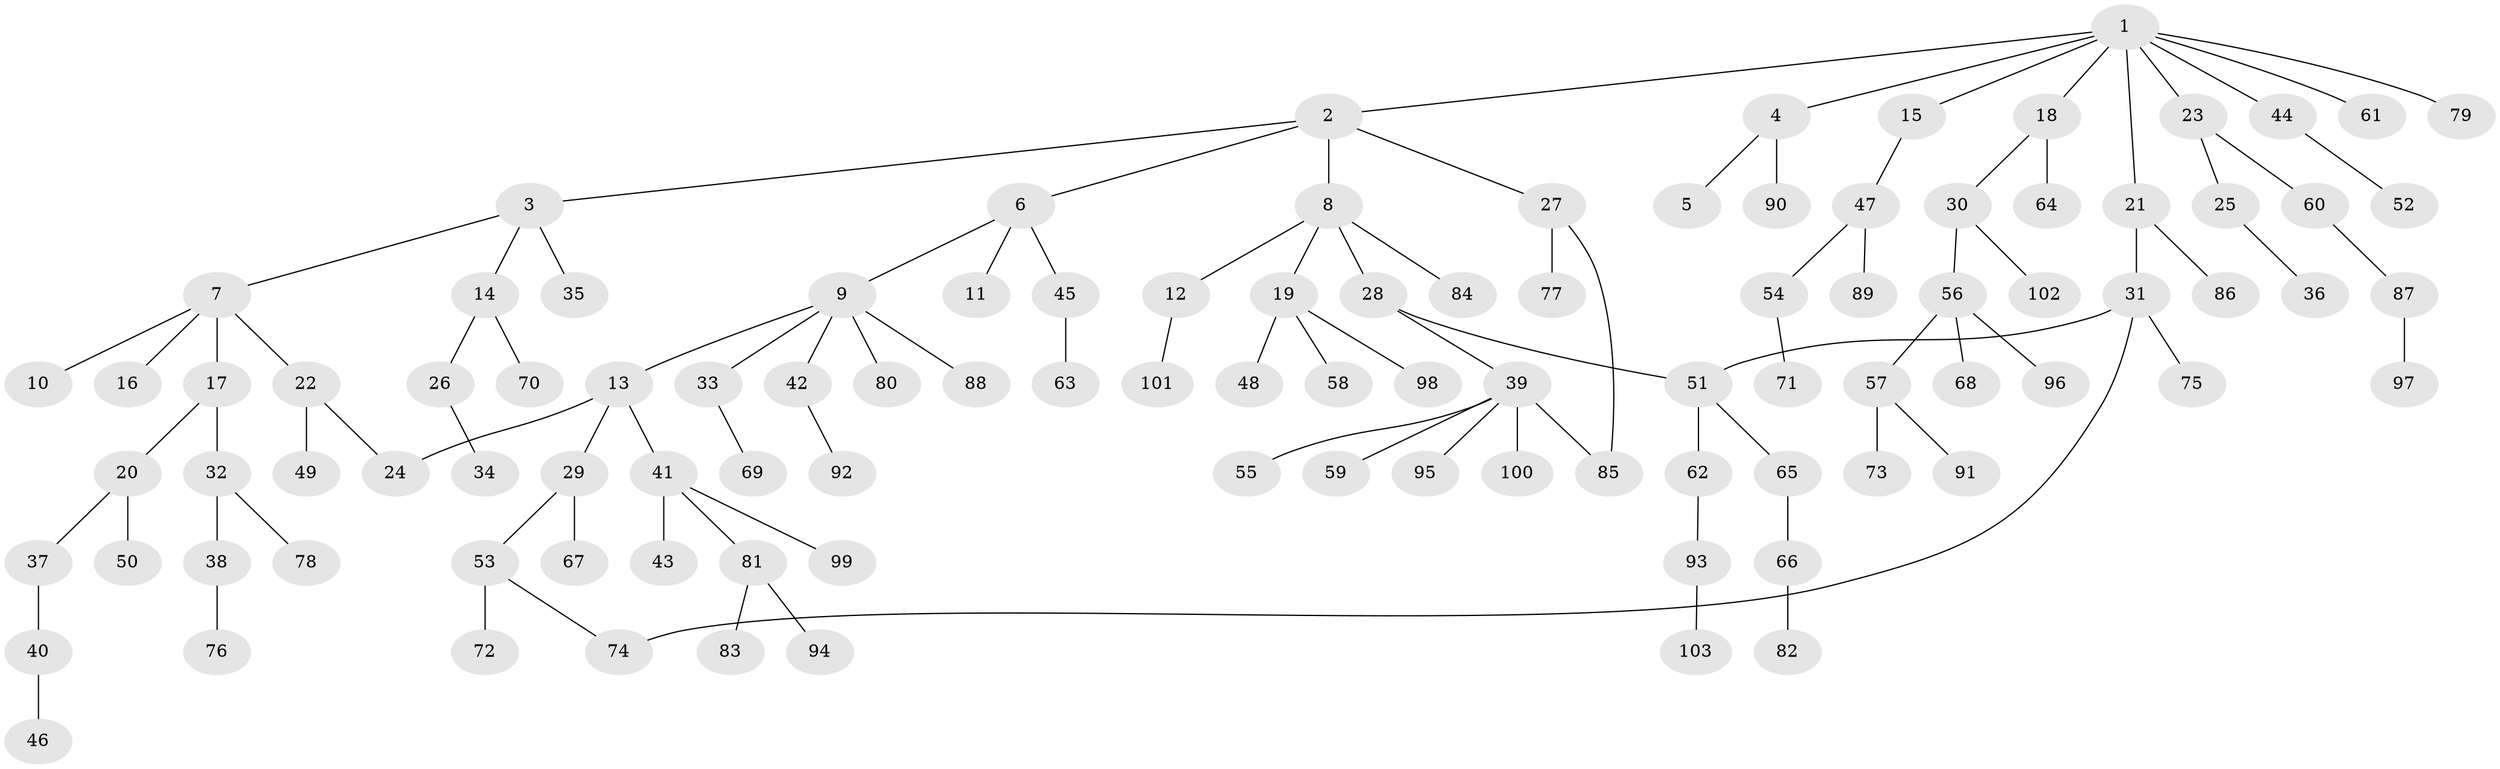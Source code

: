 // coarse degree distribution, {12: 0.013888888888888888, 5: 0.08333333333333333, 2: 0.19444444444444445, 4: 0.05555555555555555, 1: 0.5555555555555556, 6: 0.013888888888888888, 3: 0.08333333333333333}
// Generated by graph-tools (version 1.1) at 2025/16/03/04/25 18:16:59]
// undirected, 103 vertices, 106 edges
graph export_dot {
graph [start="1"]
  node [color=gray90,style=filled];
  1;
  2;
  3;
  4;
  5;
  6;
  7;
  8;
  9;
  10;
  11;
  12;
  13;
  14;
  15;
  16;
  17;
  18;
  19;
  20;
  21;
  22;
  23;
  24;
  25;
  26;
  27;
  28;
  29;
  30;
  31;
  32;
  33;
  34;
  35;
  36;
  37;
  38;
  39;
  40;
  41;
  42;
  43;
  44;
  45;
  46;
  47;
  48;
  49;
  50;
  51;
  52;
  53;
  54;
  55;
  56;
  57;
  58;
  59;
  60;
  61;
  62;
  63;
  64;
  65;
  66;
  67;
  68;
  69;
  70;
  71;
  72;
  73;
  74;
  75;
  76;
  77;
  78;
  79;
  80;
  81;
  82;
  83;
  84;
  85;
  86;
  87;
  88;
  89;
  90;
  91;
  92;
  93;
  94;
  95;
  96;
  97;
  98;
  99;
  100;
  101;
  102;
  103;
  1 -- 2;
  1 -- 4;
  1 -- 15;
  1 -- 18;
  1 -- 21;
  1 -- 23;
  1 -- 44;
  1 -- 61;
  1 -- 79;
  2 -- 3;
  2 -- 6;
  2 -- 8;
  2 -- 27;
  3 -- 7;
  3 -- 14;
  3 -- 35;
  4 -- 5;
  4 -- 90;
  6 -- 9;
  6 -- 11;
  6 -- 45;
  7 -- 10;
  7 -- 16;
  7 -- 17;
  7 -- 22;
  8 -- 12;
  8 -- 19;
  8 -- 28;
  8 -- 84;
  9 -- 13;
  9 -- 33;
  9 -- 42;
  9 -- 80;
  9 -- 88;
  12 -- 101;
  13 -- 29;
  13 -- 41;
  13 -- 24;
  14 -- 26;
  14 -- 70;
  15 -- 47;
  17 -- 20;
  17 -- 32;
  18 -- 30;
  18 -- 64;
  19 -- 48;
  19 -- 58;
  19 -- 98;
  20 -- 37;
  20 -- 50;
  21 -- 31;
  21 -- 86;
  22 -- 24;
  22 -- 49;
  23 -- 25;
  23 -- 60;
  25 -- 36;
  26 -- 34;
  27 -- 77;
  27 -- 85;
  28 -- 39;
  28 -- 51;
  29 -- 53;
  29 -- 67;
  30 -- 56;
  30 -- 102;
  31 -- 75;
  31 -- 74;
  31 -- 51;
  32 -- 38;
  32 -- 78;
  33 -- 69;
  37 -- 40;
  38 -- 76;
  39 -- 55;
  39 -- 59;
  39 -- 85;
  39 -- 95;
  39 -- 100;
  40 -- 46;
  41 -- 43;
  41 -- 81;
  41 -- 99;
  42 -- 92;
  44 -- 52;
  45 -- 63;
  47 -- 54;
  47 -- 89;
  51 -- 62;
  51 -- 65;
  53 -- 72;
  53 -- 74;
  54 -- 71;
  56 -- 57;
  56 -- 68;
  56 -- 96;
  57 -- 73;
  57 -- 91;
  60 -- 87;
  62 -- 93;
  65 -- 66;
  66 -- 82;
  81 -- 83;
  81 -- 94;
  87 -- 97;
  93 -- 103;
}
